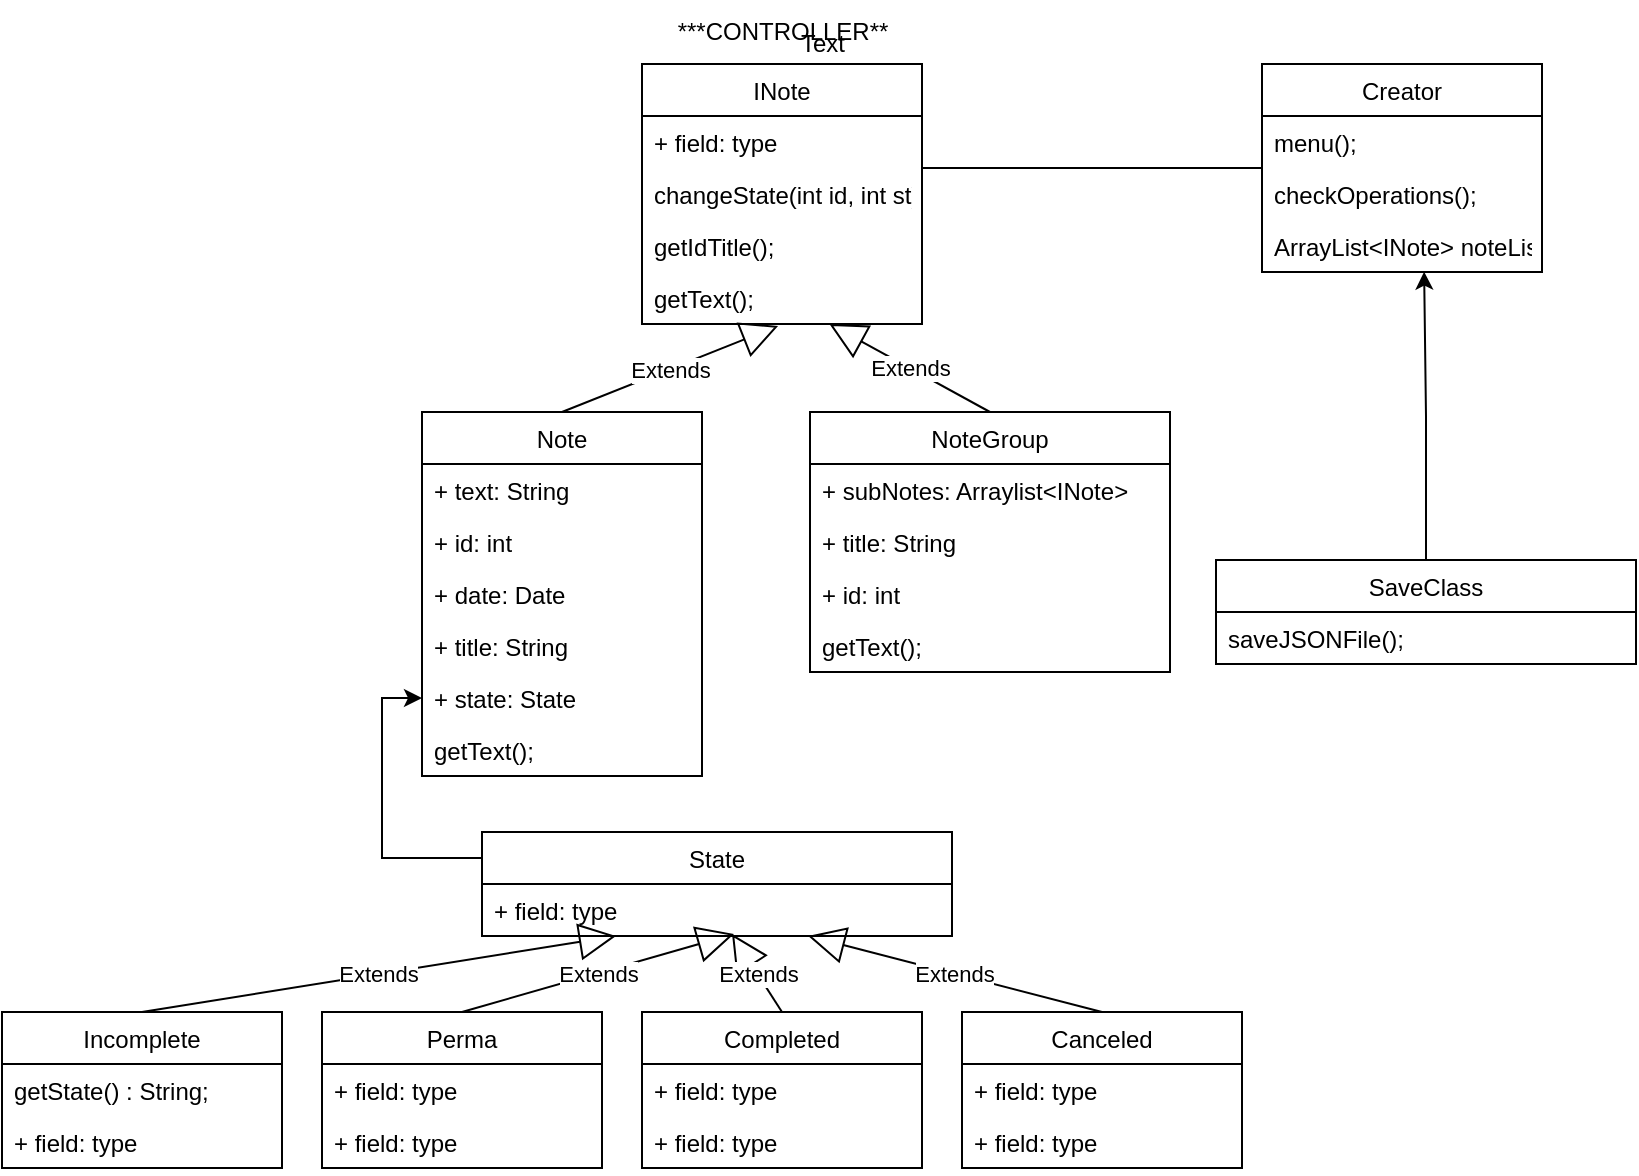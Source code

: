 <mxfile version="13.0.5" type="device"><diagram id="hAZlkQMgOcqTOuBh6FfR" name="Page-1"><mxGraphModel dx="868" dy="482" grid="1" gridSize="10" guides="1" tooltips="1" connect="1" arrows="1" fold="1" page="1" pageScale="1" pageWidth="827" pageHeight="1169" math="0" shadow="0"><root><mxCell id="0"/><mxCell id="1" parent="0"/><mxCell id="qgRZmZdpal1Izm5opnP1-5" value="***CONTROLLER**" style="text;html=1;align=center;verticalAlign=middle;resizable=0;points=[];autosize=1;" vertex="1" parent="1"><mxGeometry x="340" width="120" height="32" as="geometry"/></mxCell><mxCell id="qgRZmZdpal1Izm5opnP1-6" value="Text" style="text;html=1;align=center;verticalAlign=middle;resizable=0;points=[];autosize=1;" vertex="1" parent="qgRZmZdpal1Izm5opnP1-5"><mxGeometry x="60" y="12" width="40" height="20" as="geometry"/></mxCell><mxCell id="qgRZmZdpal1Izm5opnP1-1" value="INote" style="swimlane;fontStyle=0;childLayout=stackLayout;horizontal=1;startSize=26;fillColor=none;horizontalStack=0;resizeParent=1;resizeParentMax=0;resizeLast=0;collapsible=1;marginBottom=0;" vertex="1" parent="1"><mxGeometry x="330" y="32" width="140" height="130" as="geometry"/></mxCell><mxCell id="qgRZmZdpal1Izm5opnP1-2" value="+ field: type" style="text;strokeColor=none;fillColor=none;align=left;verticalAlign=top;spacingLeft=4;spacingRight=4;overflow=hidden;rotatable=0;points=[[0,0.5],[1,0.5]];portConstraint=eastwest;" vertex="1" parent="qgRZmZdpal1Izm5opnP1-1"><mxGeometry y="26" width="140" height="26" as="geometry"/></mxCell><mxCell id="qgRZmZdpal1Izm5opnP1-3" value="changeState(int id, int st)" style="text;strokeColor=none;fillColor=none;align=left;verticalAlign=top;spacingLeft=4;spacingRight=4;overflow=hidden;rotatable=0;points=[[0,0.5],[1,0.5]];portConstraint=eastwest;" vertex="1" parent="qgRZmZdpal1Izm5opnP1-1"><mxGeometry y="52" width="140" height="26" as="geometry"/></mxCell><mxCell id="qgRZmZdpal1Izm5opnP1-64" value="getIdTitle();" style="text;strokeColor=none;fillColor=none;align=left;verticalAlign=top;spacingLeft=4;spacingRight=4;overflow=hidden;rotatable=0;points=[[0,0.5],[1,0.5]];portConstraint=eastwest;" vertex="1" parent="qgRZmZdpal1Izm5opnP1-1"><mxGeometry y="78" width="140" height="26" as="geometry"/></mxCell><mxCell id="qgRZmZdpal1Izm5opnP1-4" value="getText();" style="text;strokeColor=none;fillColor=none;align=left;verticalAlign=top;spacingLeft=4;spacingRight=4;overflow=hidden;rotatable=0;points=[[0,0.5],[1,0.5]];portConstraint=eastwest;" vertex="1" parent="qgRZmZdpal1Izm5opnP1-1"><mxGeometry y="104" width="140" height="26" as="geometry"/></mxCell><mxCell id="qgRZmZdpal1Izm5opnP1-30" value="Extends" style="endArrow=block;endSize=16;endFill=0;html=1;entryX=0.486;entryY=1.038;entryDx=0;entryDy=0;entryPerimeter=0;exitX=0.5;exitY=0;exitDx=0;exitDy=0;" edge="1" parent="1" source="qgRZmZdpal1Izm5opnP1-7" target="qgRZmZdpal1Izm5opnP1-4"><mxGeometry width="160" relative="1" as="geometry"><mxPoint x="330" y="260" as="sourcePoint"/><mxPoint x="490" y="260" as="targetPoint"/></mxGeometry></mxCell><mxCell id="qgRZmZdpal1Izm5opnP1-31" value="Extends" style="endArrow=block;endSize=16;endFill=0;html=1;exitX=0.5;exitY=0;exitDx=0;exitDy=0;" edge="1" parent="1" source="qgRZmZdpal1Izm5opnP1-17" target="qgRZmZdpal1Izm5opnP1-4"><mxGeometry width="160" relative="1" as="geometry"><mxPoint x="330" y="260" as="sourcePoint"/><mxPoint x="490" y="260" as="targetPoint"/></mxGeometry></mxCell><mxCell id="qgRZmZdpal1Izm5opnP1-55" value="Extends" style="endArrow=block;endSize=16;endFill=0;html=1;entryX=0.285;entryY=1;entryDx=0;entryDy=0;entryPerimeter=0;exitX=0.5;exitY=0;exitDx=0;exitDy=0;" edge="1" parent="1" source="qgRZmZdpal1Izm5opnP1-51" target="qgRZmZdpal1Izm5opnP1-48"><mxGeometry width="160" relative="1" as="geometry"><mxPoint x="90" y="486" as="sourcePoint"/><mxPoint x="198.04" y="432.988" as="targetPoint"/></mxGeometry></mxCell><mxCell id="qgRZmZdpal1Izm5opnP1-56" value="Extends" style="endArrow=block;endSize=16;endFill=0;html=1;entryX=0.536;entryY=0.962;entryDx=0;entryDy=0;entryPerimeter=0;exitX=0.5;exitY=0;exitDx=0;exitDy=0;" edge="1" parent="1" source="qgRZmZdpal1Izm5opnP1-35" target="qgRZmZdpal1Izm5opnP1-48"><mxGeometry width="160" relative="1" as="geometry"><mxPoint x="360" y="256" as="sourcePoint"/><mxPoint x="468.04" y="202.988" as="targetPoint"/></mxGeometry></mxCell><mxCell id="qgRZmZdpal1Izm5opnP1-57" value="Extends" style="endArrow=block;endSize=16;endFill=0;html=1;entryX=0.532;entryY=0.962;entryDx=0;entryDy=0;entryPerimeter=0;exitX=0.5;exitY=0;exitDx=0;exitDy=0;" edge="1" parent="1" source="qgRZmZdpal1Izm5opnP1-39" target="qgRZmZdpal1Izm5opnP1-48"><mxGeometry width="160" relative="1" as="geometry"><mxPoint x="370" y="266" as="sourcePoint"/><mxPoint x="478.04" y="212.988" as="targetPoint"/></mxGeometry></mxCell><mxCell id="qgRZmZdpal1Izm5opnP1-58" value="Extends" style="endArrow=block;endSize=16;endFill=0;html=1;entryX=0.694;entryY=1;entryDx=0;entryDy=0;entryPerimeter=0;exitX=0.5;exitY=0;exitDx=0;exitDy=0;" edge="1" parent="1" source="qgRZmZdpal1Izm5opnP1-43" target="qgRZmZdpal1Izm5opnP1-48"><mxGeometry width="160" relative="1" as="geometry"><mxPoint x="380" y="276" as="sourcePoint"/><mxPoint x="488.04" y="222.988" as="targetPoint"/></mxGeometry></mxCell><mxCell id="qgRZmZdpal1Izm5opnP1-22" value="Creator" style="swimlane;fontStyle=0;childLayout=stackLayout;horizontal=1;startSize=26;fillColor=none;horizontalStack=0;resizeParent=1;resizeParentMax=0;resizeLast=0;collapsible=1;marginBottom=0;" vertex="1" parent="1"><mxGeometry x="640" y="32" width="140" height="104" as="geometry"/></mxCell><mxCell id="qgRZmZdpal1Izm5opnP1-23" value="menu();" style="text;strokeColor=none;fillColor=none;align=left;verticalAlign=top;spacingLeft=4;spacingRight=4;overflow=hidden;rotatable=0;points=[[0,0.5],[1,0.5]];portConstraint=eastwest;" vertex="1" parent="qgRZmZdpal1Izm5opnP1-22"><mxGeometry y="26" width="140" height="26" as="geometry"/></mxCell><mxCell id="qgRZmZdpal1Izm5opnP1-24" value="checkOperations();" style="text;strokeColor=none;fillColor=none;align=left;verticalAlign=top;spacingLeft=4;spacingRight=4;overflow=hidden;rotatable=0;points=[[0,0.5],[1,0.5]];portConstraint=eastwest;" vertex="1" parent="qgRZmZdpal1Izm5opnP1-22"><mxGeometry y="52" width="140" height="26" as="geometry"/></mxCell><mxCell id="qgRZmZdpal1Izm5opnP1-25" value="ArrayList&lt;INote&gt; noteList;" style="text;strokeColor=none;fillColor=none;align=left;verticalAlign=top;spacingLeft=4;spacingRight=4;overflow=hidden;rotatable=0;points=[[0,0.5],[1,0.5]];portConstraint=eastwest;" vertex="1" parent="qgRZmZdpal1Izm5opnP1-22"><mxGeometry y="78" width="140" height="26" as="geometry"/></mxCell><mxCell id="qgRZmZdpal1Izm5opnP1-59" value="" style="line;strokeWidth=1;fillColor=none;align=left;verticalAlign=middle;spacingTop=-1;spacingLeft=3;spacingRight=3;rotatable=0;labelPosition=right;points=[];portConstraint=eastwest;" vertex="1" parent="1"><mxGeometry x="470" y="80" width="170" height="8" as="geometry"/></mxCell><mxCell id="qgRZmZdpal1Izm5opnP1-66" style="edgeStyle=orthogonalEdgeStyle;rounded=0;orthogonalLoop=1;jettySize=auto;html=1;exitX=0.5;exitY=0;exitDx=0;exitDy=0;entryX=0.579;entryY=0.995;entryDx=0;entryDy=0;entryPerimeter=0;" edge="1" parent="1" source="qgRZmZdpal1Izm5opnP1-26" target="qgRZmZdpal1Izm5opnP1-25"><mxGeometry relative="1" as="geometry"/></mxCell><mxCell id="qgRZmZdpal1Izm5opnP1-26" value="SaveClass" style="swimlane;fontStyle=0;childLayout=stackLayout;horizontal=1;startSize=26;fillColor=none;horizontalStack=0;resizeParent=1;resizeParentMax=0;resizeLast=0;collapsible=1;marginBottom=0;" vertex="1" parent="1"><mxGeometry x="617" y="280" width="210" height="52" as="geometry"/></mxCell><mxCell id="qgRZmZdpal1Izm5opnP1-27" value="saveJSONFile();" style="text;strokeColor=none;fillColor=none;align=left;verticalAlign=top;spacingLeft=4;spacingRight=4;overflow=hidden;rotatable=0;points=[[0,0.5],[1,0.5]];portConstraint=eastwest;" vertex="1" parent="qgRZmZdpal1Izm5opnP1-26"><mxGeometry y="26" width="210" height="26" as="geometry"/></mxCell><mxCell id="qgRZmZdpal1Izm5opnP1-17" value="NoteGroup" style="swimlane;fontStyle=0;childLayout=stackLayout;horizontal=1;startSize=26;fillColor=none;horizontalStack=0;resizeParent=1;resizeParentMax=0;resizeLast=0;collapsible=1;marginBottom=0;" vertex="1" parent="1"><mxGeometry x="414" y="206" width="180" height="130" as="geometry"/></mxCell><mxCell id="qgRZmZdpal1Izm5opnP1-18" value="+ subNotes: Arraylist&lt;INote&gt;" style="text;strokeColor=none;fillColor=none;align=left;verticalAlign=top;spacingLeft=4;spacingRight=4;overflow=hidden;rotatable=0;points=[[0,0.5],[1,0.5]];portConstraint=eastwest;" vertex="1" parent="qgRZmZdpal1Izm5opnP1-17"><mxGeometry y="26" width="180" height="26" as="geometry"/></mxCell><mxCell id="qgRZmZdpal1Izm5opnP1-19" value="+ title: String" style="text;strokeColor=none;fillColor=none;align=left;verticalAlign=top;spacingLeft=4;spacingRight=4;overflow=hidden;rotatable=0;points=[[0,0.5],[1,0.5]];portConstraint=eastwest;" vertex="1" parent="qgRZmZdpal1Izm5opnP1-17"><mxGeometry y="52" width="180" height="26" as="geometry"/></mxCell><mxCell id="qgRZmZdpal1Izm5opnP1-20" value="+ id: int" style="text;strokeColor=none;fillColor=none;align=left;verticalAlign=top;spacingLeft=4;spacingRight=4;overflow=hidden;rotatable=0;points=[[0,0.5],[1,0.5]];portConstraint=eastwest;" vertex="1" parent="qgRZmZdpal1Izm5opnP1-17"><mxGeometry y="78" width="180" height="26" as="geometry"/></mxCell><mxCell id="qgRZmZdpal1Izm5opnP1-63" value="getText();" style="text;strokeColor=none;fillColor=none;align=left;verticalAlign=top;spacingLeft=4;spacingRight=4;overflow=hidden;rotatable=0;points=[[0,0.5],[1,0.5]];portConstraint=eastwest;" vertex="1" parent="qgRZmZdpal1Izm5opnP1-17"><mxGeometry y="104" width="180" height="26" as="geometry"/></mxCell><mxCell id="qgRZmZdpal1Izm5opnP1-67" style="edgeStyle=orthogonalEdgeStyle;rounded=0;orthogonalLoop=1;jettySize=auto;html=1;exitX=0;exitY=0.25;exitDx=0;exitDy=0;entryX=0;entryY=0.5;entryDx=0;entryDy=0;" edge="1" parent="1" source="qgRZmZdpal1Izm5opnP1-47" target="qgRZmZdpal1Izm5opnP1-10"><mxGeometry relative="1" as="geometry"/></mxCell><mxCell id="qgRZmZdpal1Izm5opnP1-47" value="State" style="swimlane;fontStyle=0;childLayout=stackLayout;horizontal=1;startSize=26;fillColor=none;horizontalStack=0;resizeParent=1;resizeParentMax=0;resizeLast=0;collapsible=1;marginBottom=0;" vertex="1" parent="1"><mxGeometry x="250" y="416" width="235" height="52" as="geometry"/></mxCell><mxCell id="qgRZmZdpal1Izm5opnP1-48" value="+ field: type" style="text;strokeColor=none;fillColor=none;align=left;verticalAlign=top;spacingLeft=4;spacingRight=4;overflow=hidden;rotatable=0;points=[[0,0.5],[1,0.5]];portConstraint=eastwest;" vertex="1" parent="qgRZmZdpal1Izm5opnP1-47"><mxGeometry y="26" width="235" height="26" as="geometry"/></mxCell><mxCell id="qgRZmZdpal1Izm5opnP1-7" value="Note" style="swimlane;fontStyle=0;childLayout=stackLayout;horizontal=1;startSize=26;fillColor=none;horizontalStack=0;resizeParent=1;resizeParentMax=0;resizeLast=0;collapsible=1;marginBottom=0;" vertex="1" parent="1"><mxGeometry x="220" y="206" width="140" height="182" as="geometry"/></mxCell><mxCell id="qgRZmZdpal1Izm5opnP1-8" value="+ text: String" style="text;strokeColor=none;fillColor=none;align=left;verticalAlign=top;spacingLeft=4;spacingRight=4;overflow=hidden;rotatable=0;points=[[0,0.5],[1,0.5]];portConstraint=eastwest;" vertex="1" parent="qgRZmZdpal1Izm5opnP1-7"><mxGeometry y="26" width="140" height="26" as="geometry"/></mxCell><mxCell id="qgRZmZdpal1Izm5opnP1-9" value="+ id: int" style="text;strokeColor=none;fillColor=none;align=left;verticalAlign=top;spacingLeft=4;spacingRight=4;overflow=hidden;rotatable=0;points=[[0,0.5],[1,0.5]];portConstraint=eastwest;" vertex="1" parent="qgRZmZdpal1Izm5opnP1-7"><mxGeometry y="52" width="140" height="26" as="geometry"/></mxCell><mxCell id="qgRZmZdpal1Izm5opnP1-15" value="+ date: Date" style="text;strokeColor=none;fillColor=none;align=left;verticalAlign=top;spacingLeft=4;spacingRight=4;overflow=hidden;rotatable=0;points=[[0,0.5],[1,0.5]];portConstraint=eastwest;" vertex="1" parent="qgRZmZdpal1Izm5opnP1-7"><mxGeometry y="78" width="140" height="26" as="geometry"/></mxCell><mxCell id="qgRZmZdpal1Izm5opnP1-16" value="+ title: String" style="text;strokeColor=none;fillColor=none;align=left;verticalAlign=top;spacingLeft=4;spacingRight=4;overflow=hidden;rotatable=0;points=[[0,0.5],[1,0.5]];portConstraint=eastwest;" vertex="1" parent="qgRZmZdpal1Izm5opnP1-7"><mxGeometry y="104" width="140" height="26" as="geometry"/></mxCell><mxCell id="qgRZmZdpal1Izm5opnP1-10" value="+ state: State" style="text;strokeColor=none;fillColor=none;align=left;verticalAlign=top;spacingLeft=4;spacingRight=4;overflow=hidden;rotatable=0;points=[[0,0.5],[1,0.5]];portConstraint=eastwest;" vertex="1" parent="qgRZmZdpal1Izm5opnP1-7"><mxGeometry y="130" width="140" height="26" as="geometry"/></mxCell><mxCell id="qgRZmZdpal1Izm5opnP1-62" value="getText();" style="text;strokeColor=none;fillColor=none;align=left;verticalAlign=top;spacingLeft=4;spacingRight=4;overflow=hidden;rotatable=0;points=[[0,0.5],[1,0.5]];portConstraint=eastwest;" vertex="1" parent="qgRZmZdpal1Izm5opnP1-7"><mxGeometry y="156" width="140" height="26" as="geometry"/></mxCell><mxCell id="qgRZmZdpal1Izm5opnP1-43" value="Canceled" style="swimlane;fontStyle=0;childLayout=stackLayout;horizontal=1;startSize=26;fillColor=none;horizontalStack=0;resizeParent=1;resizeParentMax=0;resizeLast=0;collapsible=1;marginBottom=0;" vertex="1" parent="1"><mxGeometry x="490" y="506" width="140" height="78" as="geometry"/></mxCell><mxCell id="qgRZmZdpal1Izm5opnP1-44" value="+ field: type" style="text;strokeColor=none;fillColor=none;align=left;verticalAlign=top;spacingLeft=4;spacingRight=4;overflow=hidden;rotatable=0;points=[[0,0.5],[1,0.5]];portConstraint=eastwest;" vertex="1" parent="qgRZmZdpal1Izm5opnP1-43"><mxGeometry y="26" width="140" height="26" as="geometry"/></mxCell><mxCell id="qgRZmZdpal1Izm5opnP1-45" value="+ field: type" style="text;strokeColor=none;fillColor=none;align=left;verticalAlign=top;spacingLeft=4;spacingRight=4;overflow=hidden;rotatable=0;points=[[0,0.5],[1,0.5]];portConstraint=eastwest;" vertex="1" parent="qgRZmZdpal1Izm5opnP1-43"><mxGeometry y="52" width="140" height="26" as="geometry"/></mxCell><mxCell id="qgRZmZdpal1Izm5opnP1-39" value="Completed" style="swimlane;fontStyle=0;childLayout=stackLayout;horizontal=1;startSize=26;fillColor=none;horizontalStack=0;resizeParent=1;resizeParentMax=0;resizeLast=0;collapsible=1;marginBottom=0;" vertex="1" parent="1"><mxGeometry x="330" y="506" width="140" height="78" as="geometry"/></mxCell><mxCell id="qgRZmZdpal1Izm5opnP1-40" value="+ field: type" style="text;strokeColor=none;fillColor=none;align=left;verticalAlign=top;spacingLeft=4;spacingRight=4;overflow=hidden;rotatable=0;points=[[0,0.5],[1,0.5]];portConstraint=eastwest;" vertex="1" parent="qgRZmZdpal1Izm5opnP1-39"><mxGeometry y="26" width="140" height="26" as="geometry"/></mxCell><mxCell id="qgRZmZdpal1Izm5opnP1-41" value="+ field: type" style="text;strokeColor=none;fillColor=none;align=left;verticalAlign=top;spacingLeft=4;spacingRight=4;overflow=hidden;rotatable=0;points=[[0,0.5],[1,0.5]];portConstraint=eastwest;" vertex="1" parent="qgRZmZdpal1Izm5opnP1-39"><mxGeometry y="52" width="140" height="26" as="geometry"/></mxCell><mxCell id="qgRZmZdpal1Izm5opnP1-35" value="Perma" style="swimlane;fontStyle=0;childLayout=stackLayout;horizontal=1;startSize=26;fillColor=none;horizontalStack=0;resizeParent=1;resizeParentMax=0;resizeLast=0;collapsible=1;marginBottom=0;" vertex="1" parent="1"><mxGeometry x="170" y="506" width="140" height="78" as="geometry"/></mxCell><mxCell id="qgRZmZdpal1Izm5opnP1-36" value="+ field: type" style="text;strokeColor=none;fillColor=none;align=left;verticalAlign=top;spacingLeft=4;spacingRight=4;overflow=hidden;rotatable=0;points=[[0,0.5],[1,0.5]];portConstraint=eastwest;" vertex="1" parent="qgRZmZdpal1Izm5opnP1-35"><mxGeometry y="26" width="140" height="26" as="geometry"/></mxCell><mxCell id="qgRZmZdpal1Izm5opnP1-37" value="+ field: type" style="text;strokeColor=none;fillColor=none;align=left;verticalAlign=top;spacingLeft=4;spacingRight=4;overflow=hidden;rotatable=0;points=[[0,0.5],[1,0.5]];portConstraint=eastwest;" vertex="1" parent="qgRZmZdpal1Izm5opnP1-35"><mxGeometry y="52" width="140" height="26" as="geometry"/></mxCell><mxCell id="qgRZmZdpal1Izm5opnP1-51" value="Incomplete" style="swimlane;fontStyle=0;childLayout=stackLayout;horizontal=1;startSize=26;fillColor=none;horizontalStack=0;resizeParent=1;resizeParentMax=0;resizeLast=0;collapsible=1;marginBottom=0;" vertex="1" parent="1"><mxGeometry x="10" y="506" width="140" height="78" as="geometry"/></mxCell><mxCell id="qgRZmZdpal1Izm5opnP1-52" value="getState() : String;" style="text;strokeColor=none;fillColor=none;align=left;verticalAlign=top;spacingLeft=4;spacingRight=4;overflow=hidden;rotatable=0;points=[[0,0.5],[1,0.5]];portConstraint=eastwest;" vertex="1" parent="qgRZmZdpal1Izm5opnP1-51"><mxGeometry y="26" width="140" height="26" as="geometry"/></mxCell><mxCell id="qgRZmZdpal1Izm5opnP1-53" value="+ field: type" style="text;strokeColor=none;fillColor=none;align=left;verticalAlign=top;spacingLeft=4;spacingRight=4;overflow=hidden;rotatable=0;points=[[0,0.5],[1,0.5]];portConstraint=eastwest;" vertex="1" parent="qgRZmZdpal1Izm5opnP1-51"><mxGeometry y="52" width="140" height="26" as="geometry"/></mxCell></root></mxGraphModel></diagram></mxfile>